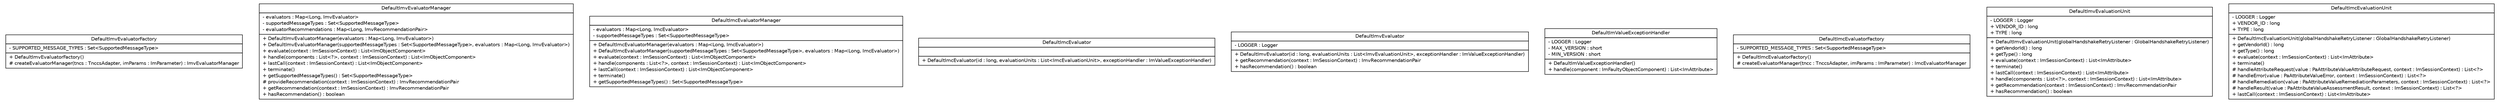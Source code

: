 #!/usr/local/bin/dot
#
# Class diagram 
# Generated by UMLGraph version R5_6 (http://www.umlgraph.org/)
#

digraph G {
	edge [fontname="Helvetica",fontsize=10,labelfontname="Helvetica",labelfontsize=10];
	node [fontname="Helvetica",fontsize=10,shape=plaintext];
	nodesep=0.25;
	ranksep=0.5;
	// de.hsbremen.tc.tnc.im.evaluate.simple.DefaultImvEvaluatorFactory
	c826 [label=<<table title="de.hsbremen.tc.tnc.im.evaluate.simple.DefaultImvEvaluatorFactory" border="0" cellborder="1" cellspacing="0" cellpadding="2" port="p" href="./DefaultImvEvaluatorFactory.html">
		<tr><td><table border="0" cellspacing="0" cellpadding="1">
<tr><td align="center" balign="center"> DefaultImvEvaluatorFactory </td></tr>
		</table></td></tr>
		<tr><td><table border="0" cellspacing="0" cellpadding="1">
<tr><td align="left" balign="left"> - SUPPORTED_MESSAGE_TYPES : Set&lt;SupportedMessageType&gt; </td></tr>
		</table></td></tr>
		<tr><td><table border="0" cellspacing="0" cellpadding="1">
<tr><td align="left" balign="left"> + DefaultImvEvaluatorFactory() </td></tr>
<tr><td align="left" balign="left"> # createEvaluatorManager(tncs : TnccsAdapter, imParams : ImParameter) : ImvEvaluatorManager </td></tr>
		</table></td></tr>
		</table>>, URL="./DefaultImvEvaluatorFactory.html", fontname="Helvetica", fontcolor="black", fontsize=10.0];
	// de.hsbremen.tc.tnc.im.evaluate.simple.DefaultImvEvaluatorManager
	c827 [label=<<table title="de.hsbremen.tc.tnc.im.evaluate.simple.DefaultImvEvaluatorManager" border="0" cellborder="1" cellspacing="0" cellpadding="2" port="p" href="./DefaultImvEvaluatorManager.html">
		<tr><td><table border="0" cellspacing="0" cellpadding="1">
<tr><td align="center" balign="center"> DefaultImvEvaluatorManager </td></tr>
		</table></td></tr>
		<tr><td><table border="0" cellspacing="0" cellpadding="1">
<tr><td align="left" balign="left"> - evaluators : Map&lt;Long, ImvEvaluator&gt; </td></tr>
<tr><td align="left" balign="left"> - supportedMessageTypes : Set&lt;SupportedMessageType&gt; </td></tr>
<tr><td align="left" balign="left"> - evaluatorRecommendations : Map&lt;Long, ImvRecommendationPair&gt; </td></tr>
		</table></td></tr>
		<tr><td><table border="0" cellspacing="0" cellpadding="1">
<tr><td align="left" balign="left"> + DefaultImvEvaluatorManager(evaluators : Map&lt;Long, ImvEvaluator&gt;) </td></tr>
<tr><td align="left" balign="left"> + DefaultImvEvaluatorManager(supportedMessageTypes : Set&lt;SupportedMessageType&gt;, evaluators : Map&lt;Long, ImvEvaluator&gt;) </td></tr>
<tr><td align="left" balign="left"> + evaluate(context : ImSessionContext) : List&lt;ImObjectComponent&gt; </td></tr>
<tr><td align="left" balign="left"> + handle(components : List&lt;?&gt;, context : ImSessionContext) : List&lt;ImObjectComponent&gt; </td></tr>
<tr><td align="left" balign="left"> + lastCall(context : ImSessionContext) : List&lt;ImObjectComponent&gt; </td></tr>
<tr><td align="left" balign="left"> + terminate() </td></tr>
<tr><td align="left" balign="left"> + getSupportedMessageTypes() : Set&lt;SupportedMessageType&gt; </td></tr>
<tr><td align="left" balign="left"> # provideRecommendation(context : ImSessionContext) : ImvRecommendationPair </td></tr>
<tr><td align="left" balign="left"> + getRecommendation(context : ImSessionContext) : ImvRecommendationPair </td></tr>
<tr><td align="left" balign="left"> + hasRecommendation() : boolean </td></tr>
		</table></td></tr>
		</table>>, URL="./DefaultImvEvaluatorManager.html", fontname="Helvetica", fontcolor="black", fontsize=10.0];
	// de.hsbremen.tc.tnc.im.evaluate.simple.DefaultImcEvaluatorManager
	c828 [label=<<table title="de.hsbremen.tc.tnc.im.evaluate.simple.DefaultImcEvaluatorManager" border="0" cellborder="1" cellspacing="0" cellpadding="2" port="p" href="./DefaultImcEvaluatorManager.html">
		<tr><td><table border="0" cellspacing="0" cellpadding="1">
<tr><td align="center" balign="center"> DefaultImcEvaluatorManager </td></tr>
		</table></td></tr>
		<tr><td><table border="0" cellspacing="0" cellpadding="1">
<tr><td align="left" balign="left"> - evaluators : Map&lt;Long, ImcEvaluator&gt; </td></tr>
<tr><td align="left" balign="left"> - supportedMessageTypes : Set&lt;SupportedMessageType&gt; </td></tr>
		</table></td></tr>
		<tr><td><table border="0" cellspacing="0" cellpadding="1">
<tr><td align="left" balign="left"> + DefaultImcEvaluatorManager(evaluators : Map&lt;Long, ImcEvaluator&gt;) </td></tr>
<tr><td align="left" balign="left"> + DefaultImcEvaluatorManager(supportedMessageTypes : Set&lt;SupportedMessageType&gt;, evaluators : Map&lt;Long, ImcEvaluator&gt;) </td></tr>
<tr><td align="left" balign="left"> + evaluate(context : ImSessionContext) : List&lt;ImObjectComponent&gt; </td></tr>
<tr><td align="left" balign="left"> + handle(components : List&lt;?&gt;, context : ImSessionContext) : List&lt;ImObjectComponent&gt; </td></tr>
<tr><td align="left" balign="left"> + lastCall(context : ImSessionContext) : List&lt;ImObjectComponent&gt; </td></tr>
<tr><td align="left" balign="left"> + terminate() </td></tr>
<tr><td align="left" balign="left"> + getSupportedMessageTypes() : Set&lt;SupportedMessageType&gt; </td></tr>
		</table></td></tr>
		</table>>, URL="./DefaultImcEvaluatorManager.html", fontname="Helvetica", fontcolor="black", fontsize=10.0];
	// de.hsbremen.tc.tnc.im.evaluate.simple.DefaultImcEvaluator
	c829 [label=<<table title="de.hsbremen.tc.tnc.im.evaluate.simple.DefaultImcEvaluator" border="0" cellborder="1" cellspacing="0" cellpadding="2" port="p" href="./DefaultImcEvaluator.html">
		<tr><td><table border="0" cellspacing="0" cellpadding="1">
<tr><td align="center" balign="center"> DefaultImcEvaluator </td></tr>
		</table></td></tr>
		<tr><td><table border="0" cellspacing="0" cellpadding="1">
<tr><td align="left" balign="left">  </td></tr>
		</table></td></tr>
		<tr><td><table border="0" cellspacing="0" cellpadding="1">
<tr><td align="left" balign="left"> + DefaultImcEvaluator(id : long, evaluationUnits : List&lt;ImcEvaluationUnit&gt;, exceptionHandler : ImValueExceptionHandler) </td></tr>
		</table></td></tr>
		</table>>, URL="./DefaultImcEvaluator.html", fontname="Helvetica", fontcolor="black", fontsize=10.0];
	// de.hsbremen.tc.tnc.im.evaluate.simple.DefaultImvEvaluator
	c830 [label=<<table title="de.hsbremen.tc.tnc.im.evaluate.simple.DefaultImvEvaluator" border="0" cellborder="1" cellspacing="0" cellpadding="2" port="p" href="./DefaultImvEvaluator.html">
		<tr><td><table border="0" cellspacing="0" cellpadding="1">
<tr><td align="center" balign="center"> DefaultImvEvaluator </td></tr>
		</table></td></tr>
		<tr><td><table border="0" cellspacing="0" cellpadding="1">
<tr><td align="left" balign="left"> - LOGGER : Logger </td></tr>
		</table></td></tr>
		<tr><td><table border="0" cellspacing="0" cellpadding="1">
<tr><td align="left" balign="left"> + DefaultImvEvaluator(id : long, evaluationUnits : List&lt;ImvEvaluationUnit&gt;, exceptionHandler : ImValueExceptionHandler) </td></tr>
<tr><td align="left" balign="left"> + getRecommendation(context : ImSessionContext) : ImvRecommendationPair </td></tr>
<tr><td align="left" balign="left"> + hasRecommendation() : boolean </td></tr>
		</table></td></tr>
		</table>>, URL="./DefaultImvEvaluator.html", fontname="Helvetica", fontcolor="black", fontsize=10.0];
	// de.hsbremen.tc.tnc.im.evaluate.simple.DefaultImValueExceptionHandler
	c831 [label=<<table title="de.hsbremen.tc.tnc.im.evaluate.simple.DefaultImValueExceptionHandler" border="0" cellborder="1" cellspacing="0" cellpadding="2" port="p" href="./DefaultImValueExceptionHandler.html">
		<tr><td><table border="0" cellspacing="0" cellpadding="1">
<tr><td align="center" balign="center"> DefaultImValueExceptionHandler </td></tr>
		</table></td></tr>
		<tr><td><table border="0" cellspacing="0" cellpadding="1">
<tr><td align="left" balign="left"> - LOGGER : Logger </td></tr>
<tr><td align="left" balign="left"> - MAX_VERSION : short </td></tr>
<tr><td align="left" balign="left"> - MIN_VERSION : short </td></tr>
		</table></td></tr>
		<tr><td><table border="0" cellspacing="0" cellpadding="1">
<tr><td align="left" balign="left"> + DefaultImValueExceptionHandler() </td></tr>
<tr><td align="left" balign="left"> + handle(component : ImFaultyObjectComponent) : List&lt;ImAttribute&gt; </td></tr>
		</table></td></tr>
		</table>>, URL="./DefaultImValueExceptionHandler.html", fontname="Helvetica", fontcolor="black", fontsize=10.0];
	// de.hsbremen.tc.tnc.im.evaluate.simple.DefaultImcEvaluatorFactory
	c832 [label=<<table title="de.hsbremen.tc.tnc.im.evaluate.simple.DefaultImcEvaluatorFactory" border="0" cellborder="1" cellspacing="0" cellpadding="2" port="p" href="./DefaultImcEvaluatorFactory.html">
		<tr><td><table border="0" cellspacing="0" cellpadding="1">
<tr><td align="center" balign="center"> DefaultImcEvaluatorFactory </td></tr>
		</table></td></tr>
		<tr><td><table border="0" cellspacing="0" cellpadding="1">
<tr><td align="left" balign="left"> - SUPPORTED_MESSAGE_TYPES : Set&lt;SupportedMessageType&gt; </td></tr>
		</table></td></tr>
		<tr><td><table border="0" cellspacing="0" cellpadding="1">
<tr><td align="left" balign="left"> + DefaultImcEvaluatorFactory() </td></tr>
<tr><td align="left" balign="left"> # createEvaluatorManager(tncc : TnccsAdapter, imParams : ImParameter) : ImcEvaluatorManager </td></tr>
		</table></td></tr>
		</table>>, URL="./DefaultImcEvaluatorFactory.html", fontname="Helvetica", fontcolor="black", fontsize=10.0];
	// de.hsbremen.tc.tnc.im.evaluate.simple.DefaultImvEvaluationUnit
	c833 [label=<<table title="de.hsbremen.tc.tnc.im.evaluate.simple.DefaultImvEvaluationUnit" border="0" cellborder="1" cellspacing="0" cellpadding="2" port="p" href="./DefaultImvEvaluationUnit.html">
		<tr><td><table border="0" cellspacing="0" cellpadding="1">
<tr><td align="center" balign="center"> DefaultImvEvaluationUnit </td></tr>
		</table></td></tr>
		<tr><td><table border="0" cellspacing="0" cellpadding="1">
<tr><td align="left" balign="left"> - LOGGER : Logger </td></tr>
<tr><td align="left" balign="left"> + VENDOR_ID : long </td></tr>
<tr><td align="left" balign="left"> + TYPE : long </td></tr>
		</table></td></tr>
		<tr><td><table border="0" cellspacing="0" cellpadding="1">
<tr><td align="left" balign="left"> + DefaultImvEvaluationUnit(globalHandshakeRetryListener : GlobalHandshakeRetryListener) </td></tr>
<tr><td align="left" balign="left"> + getVendorId() : long </td></tr>
<tr><td align="left" balign="left"> + getType() : long </td></tr>
<tr><td align="left" balign="left"> + evaluate(context : ImSessionContext) : List&lt;ImAttribute&gt; </td></tr>
<tr><td align="left" balign="left"> + terminate() </td></tr>
<tr><td align="left" balign="left"> + lastCall(context : ImSessionContext) : List&lt;ImAttribute&gt; </td></tr>
<tr><td align="left" balign="left"> + handle(components : List&lt;?&gt;, context : ImSessionContext) : List&lt;ImAttribute&gt; </td></tr>
<tr><td align="left" balign="left"> + getRecommendation(context : ImSessionContext) : ImvRecommendationPair </td></tr>
<tr><td align="left" balign="left"> + hasRecommendation() : boolean </td></tr>
		</table></td></tr>
		</table>>, URL="./DefaultImvEvaluationUnit.html", fontname="Helvetica", fontcolor="black", fontsize=10.0];
	// de.hsbremen.tc.tnc.im.evaluate.simple.DefaultImcEvaluationUnit
	c834 [label=<<table title="de.hsbremen.tc.tnc.im.evaluate.simple.DefaultImcEvaluationUnit" border="0" cellborder="1" cellspacing="0" cellpadding="2" port="p" href="./DefaultImcEvaluationUnit.html">
		<tr><td><table border="0" cellspacing="0" cellpadding="1">
<tr><td align="center" balign="center"> DefaultImcEvaluationUnit </td></tr>
		</table></td></tr>
		<tr><td><table border="0" cellspacing="0" cellpadding="1">
<tr><td align="left" balign="left"> - LOGGER : Logger </td></tr>
<tr><td align="left" balign="left"> + VENDOR_ID : long </td></tr>
<tr><td align="left" balign="left"> + TYPE : long </td></tr>
		</table></td></tr>
		<tr><td><table border="0" cellspacing="0" cellpadding="1">
<tr><td align="left" balign="left"> + DefaultImcEvaluationUnit(globalHandshakeRetryListener : GlobalHandshakeRetryListener) </td></tr>
<tr><td align="left" balign="left"> + getVendorId() : long </td></tr>
<tr><td align="left" balign="left"> + getType() : long </td></tr>
<tr><td align="left" balign="left"> + evaluate(context : ImSessionContext) : List&lt;ImAttribute&gt; </td></tr>
<tr><td align="left" balign="left"> + terminate() </td></tr>
<tr><td align="left" balign="left"> # handleAttributeRequest(value : PaAttributeValueAttributeRequest, context : ImSessionContext) : List&lt;?&gt; </td></tr>
<tr><td align="left" balign="left"> # handleError(value : PaAttributeValueError, context : ImSessionContext) : List&lt;?&gt; </td></tr>
<tr><td align="left" balign="left"> # handleRemediation(value : PaAttributeValueRemediationParameters, context : ImSessionContext) : List&lt;?&gt; </td></tr>
<tr><td align="left" balign="left"> # handleResult(value : PaAttributeValueAssessmentResult, context : ImSessionContext) : List&lt;?&gt; </td></tr>
<tr><td align="left" balign="left"> + lastCall(context : ImSessionContext) : List&lt;ImAttribute&gt; </td></tr>
		</table></td></tr>
		</table>>, URL="./DefaultImcEvaluationUnit.html", fontname="Helvetica", fontcolor="black", fontsize=10.0];
}


